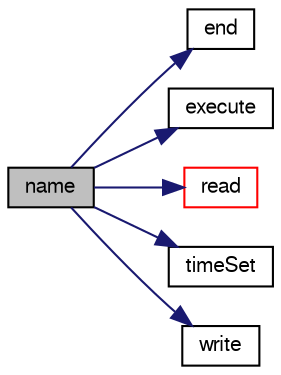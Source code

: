 digraph "name"
{
  bgcolor="transparent";
  edge [fontname="FreeSans",fontsize="10",labelfontname="FreeSans",labelfontsize="10"];
  node [fontname="FreeSans",fontsize="10",shape=record];
  rankdir="LR";
  Node19 [label="name",height=0.2,width=0.4,color="black", fillcolor="grey75", style="filled", fontcolor="black"];
  Node19 -> Node20 [color="midnightblue",fontsize="10",style="solid",fontname="FreeSans"];
  Node20 [label="end",height=0.2,width=0.4,color="black",URL="$a28758.html#aaf81d3fdaf258088d7692fa70cece087",tooltip="Execute at the final time-loop, currently does nothing. "];
  Node19 -> Node21 [color="midnightblue",fontsize="10",style="solid",fontname="FreeSans"];
  Node21 [label="execute",height=0.2,width=0.4,color="black",URL="$a28758.html#a61af3e60b94ae3e748f6fbac1e794af7",tooltip="Execute, currently does nothing. "];
  Node19 -> Node22 [color="midnightblue",fontsize="10",style="solid",fontname="FreeSans"];
  Node22 [label="read",height=0.2,width=0.4,color="red",URL="$a28758.html#aa9b8764750bd9ff67ca32b6551dc7847",tooltip="Read the field min/max data. "];
  Node19 -> Node325 [color="midnightblue",fontsize="10",style="solid",fontname="FreeSans"];
  Node325 [label="timeSet",height=0.2,width=0.4,color="black",URL="$a28758.html#a9637c56f3ddc45f3ce62ec07dbe2228f",tooltip="Called when time was set at the end of the Time::operator++. "];
  Node19 -> Node326 [color="midnightblue",fontsize="10",style="solid",fontname="FreeSans"];
  Node326 [label="write",height=0.2,width=0.4,color="black",URL="$a28758.html#aac759501cf6c7895a70eecbef0226ae1",tooltip="Write. "];
}
